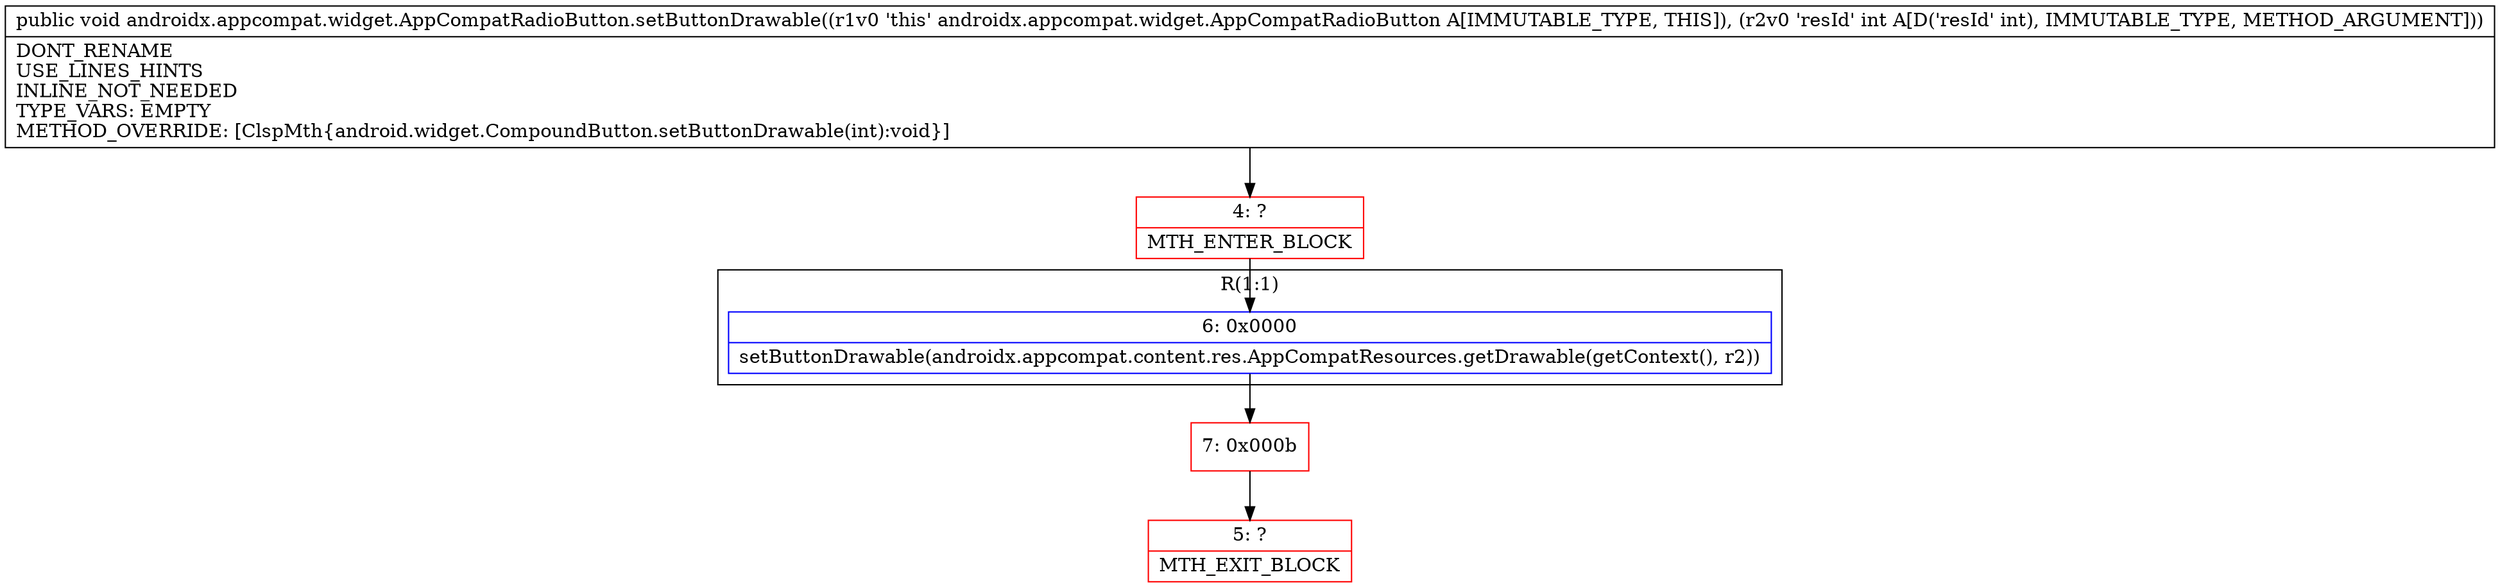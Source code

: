 digraph "CFG forandroidx.appcompat.widget.AppCompatRadioButton.setButtonDrawable(I)V" {
subgraph cluster_Region_38283679 {
label = "R(1:1)";
node [shape=record,color=blue];
Node_6 [shape=record,label="{6\:\ 0x0000|setButtonDrawable(androidx.appcompat.content.res.AppCompatResources.getDrawable(getContext(), r2))\l}"];
}
Node_4 [shape=record,color=red,label="{4\:\ ?|MTH_ENTER_BLOCK\l}"];
Node_7 [shape=record,color=red,label="{7\:\ 0x000b}"];
Node_5 [shape=record,color=red,label="{5\:\ ?|MTH_EXIT_BLOCK\l}"];
MethodNode[shape=record,label="{public void androidx.appcompat.widget.AppCompatRadioButton.setButtonDrawable((r1v0 'this' androidx.appcompat.widget.AppCompatRadioButton A[IMMUTABLE_TYPE, THIS]), (r2v0 'resId' int A[D('resId' int), IMMUTABLE_TYPE, METHOD_ARGUMENT]))  | DONT_RENAME\lUSE_LINES_HINTS\lINLINE_NOT_NEEDED\lTYPE_VARS: EMPTY\lMETHOD_OVERRIDE: [ClspMth\{android.widget.CompoundButton.setButtonDrawable(int):void\}]\l}"];
MethodNode -> Node_4;Node_6 -> Node_7;
Node_4 -> Node_6;
Node_7 -> Node_5;
}

